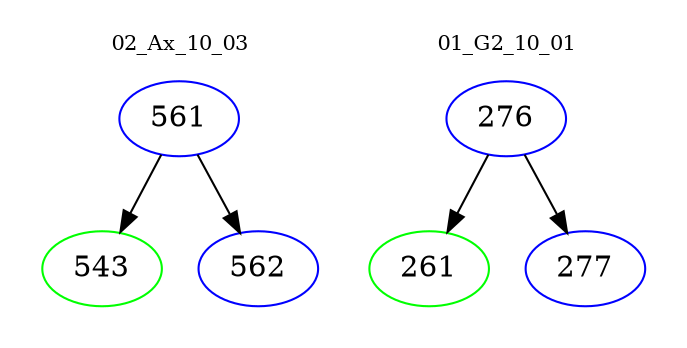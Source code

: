 digraph{
subgraph cluster_0 {
color = white
label = "02_Ax_10_03";
fontsize=10;
T0_561 [label="561", color="blue"]
T0_561 -> T0_543 [color="black"]
T0_543 [label="543", color="green"]
T0_561 -> T0_562 [color="black"]
T0_562 [label="562", color="blue"]
}
subgraph cluster_1 {
color = white
label = "01_G2_10_01";
fontsize=10;
T1_276 [label="276", color="blue"]
T1_276 -> T1_261 [color="black"]
T1_261 [label="261", color="green"]
T1_276 -> T1_277 [color="black"]
T1_277 [label="277", color="blue"]
}
}
